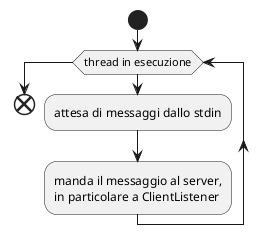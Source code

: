 @startuml
start
while (thread in esecuzione)
	:attesa di messaggi dallo stdin;
	:manda il messaggio al server,
	in particolare a ClientListener;
endwhile

end
@enduml
